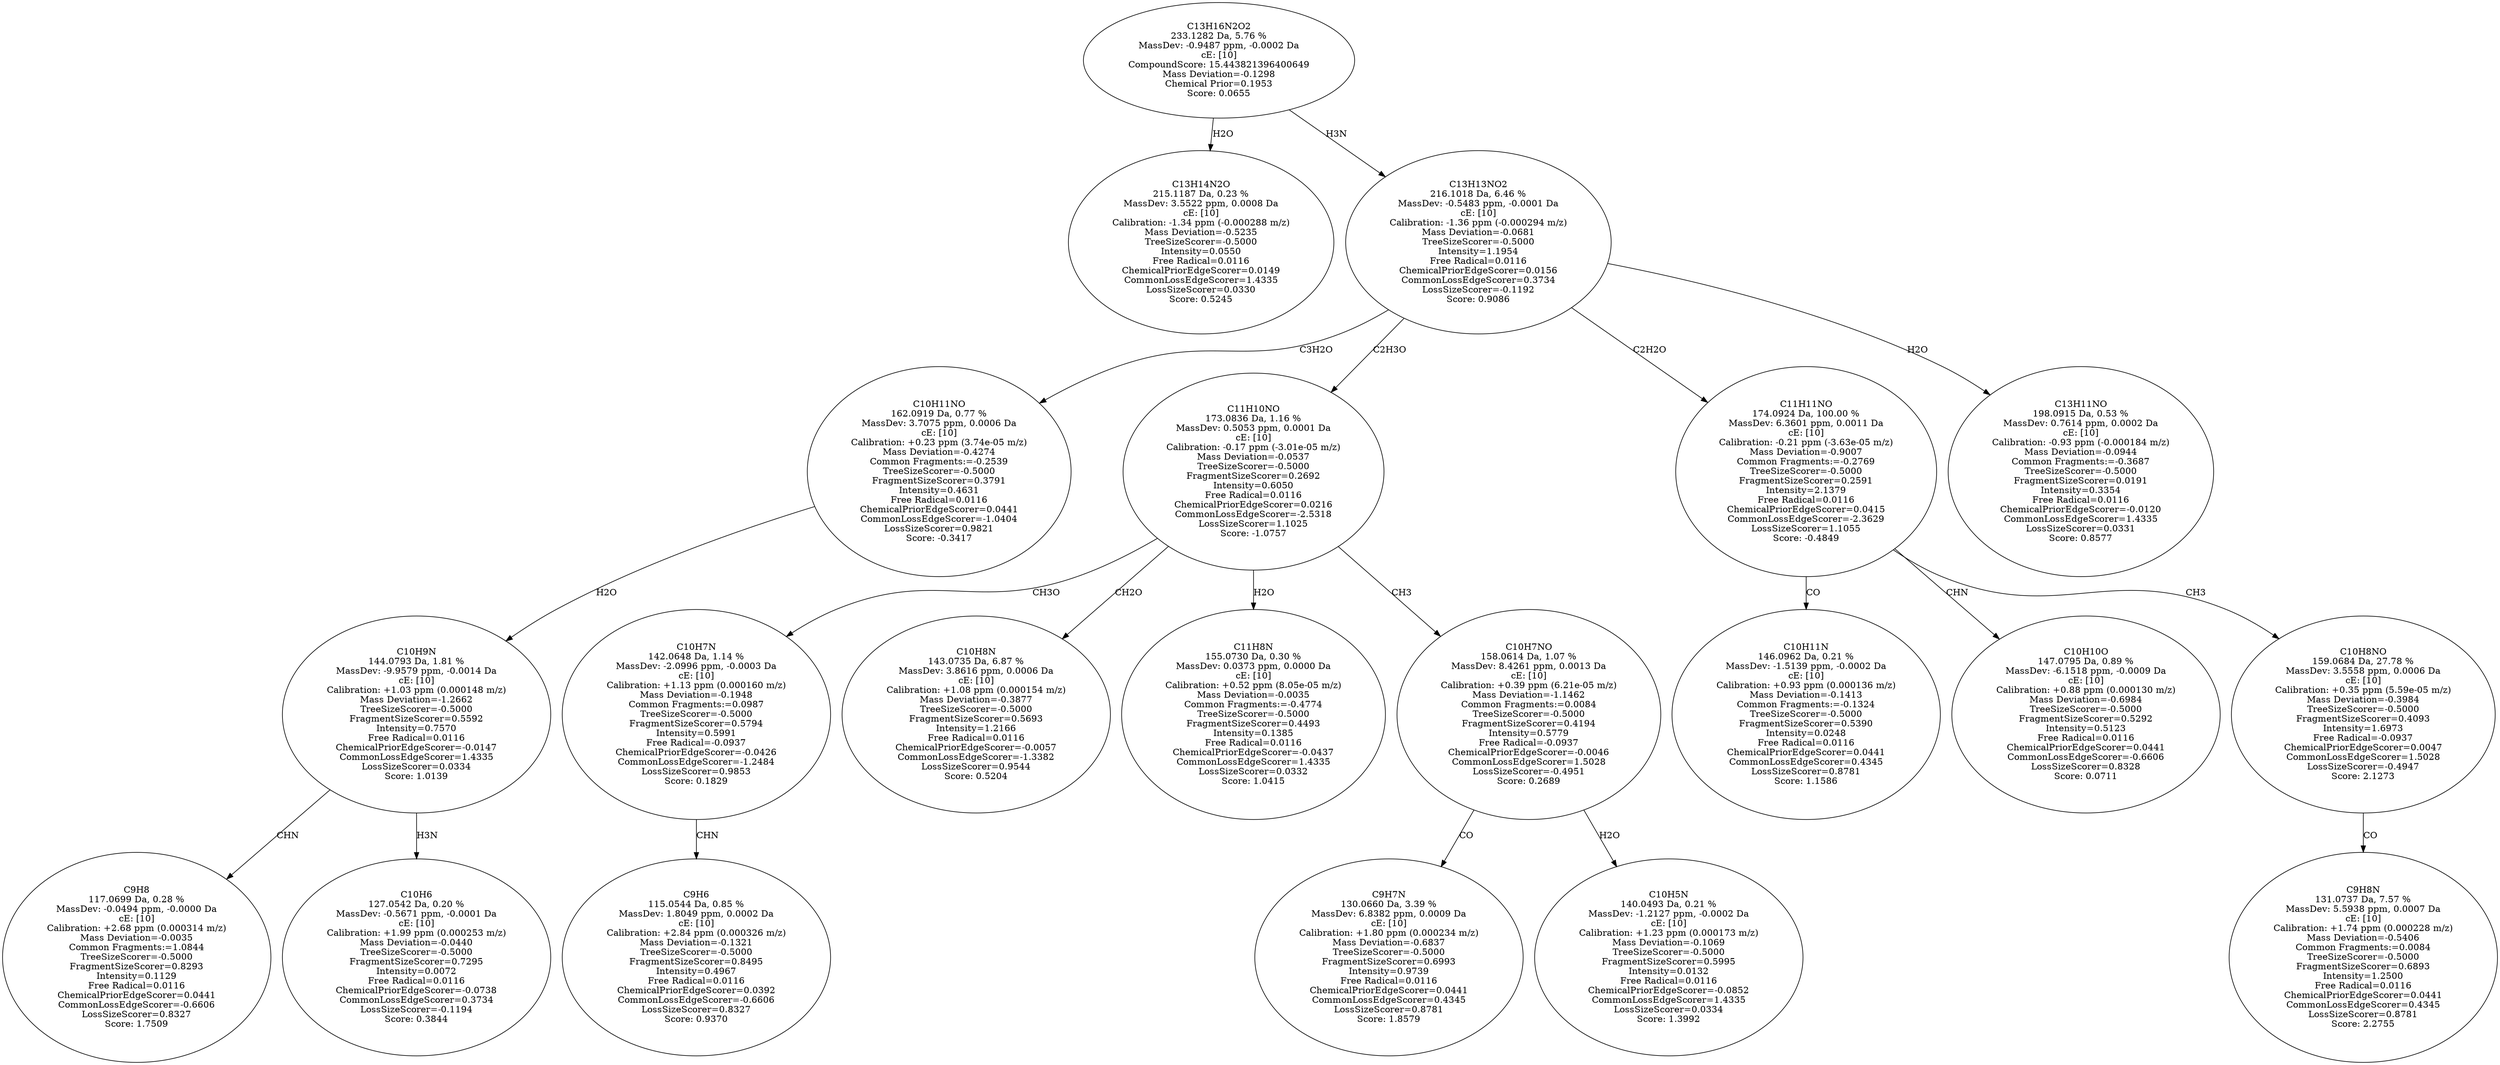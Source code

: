 strict digraph {
v1 [label="C13H14N2O\n215.1187 Da, 0.23 %\nMassDev: 3.5522 ppm, 0.0008 Da\ncE: [10]\nCalibration: -1.34 ppm (-0.000288 m/z)\nMass Deviation=-0.5235\nTreeSizeScorer=-0.5000\nIntensity=0.0550\nFree Radical=0.0116\nChemicalPriorEdgeScorer=0.0149\nCommonLossEdgeScorer=1.4335\nLossSizeScorer=0.0330\nScore: 0.5245"];
v2 [label="C9H8\n117.0699 Da, 0.28 %\nMassDev: -0.0494 ppm, -0.0000 Da\ncE: [10]\nCalibration: +2.68 ppm (0.000314 m/z)\nMass Deviation=-0.0035\nCommon Fragments:=1.0844\nTreeSizeScorer=-0.5000\nFragmentSizeScorer=0.8293\nIntensity=0.1129\nFree Radical=0.0116\nChemicalPriorEdgeScorer=0.0441\nCommonLossEdgeScorer=-0.6606\nLossSizeScorer=0.8327\nScore: 1.7509"];
v3 [label="C10H6\n127.0542 Da, 0.20 %\nMassDev: -0.5671 ppm, -0.0001 Da\ncE: [10]\nCalibration: +1.99 ppm (0.000253 m/z)\nMass Deviation=-0.0440\nTreeSizeScorer=-0.5000\nFragmentSizeScorer=0.7295\nIntensity=0.0072\nFree Radical=0.0116\nChemicalPriorEdgeScorer=-0.0738\nCommonLossEdgeScorer=0.3734\nLossSizeScorer=-0.1194\nScore: 0.3844"];
v4 [label="C10H9N\n144.0793 Da, 1.81 %\nMassDev: -9.9579 ppm, -0.0014 Da\ncE: [10]\nCalibration: +1.03 ppm (0.000148 m/z)\nMass Deviation=-1.2662\nTreeSizeScorer=-0.5000\nFragmentSizeScorer=0.5592\nIntensity=0.7570\nFree Radical=0.0116\nChemicalPriorEdgeScorer=-0.0147\nCommonLossEdgeScorer=1.4335\nLossSizeScorer=0.0334\nScore: 1.0139"];
v5 [label="C10H11NO\n162.0919 Da, 0.77 %\nMassDev: 3.7075 ppm, 0.0006 Da\ncE: [10]\nCalibration: +0.23 ppm (3.74e-05 m/z)\nMass Deviation=-0.4274\nCommon Fragments:=-0.2539\nTreeSizeScorer=-0.5000\nFragmentSizeScorer=0.3791\nIntensity=0.4631\nFree Radical=0.0116\nChemicalPriorEdgeScorer=0.0441\nCommonLossEdgeScorer=-1.0404\nLossSizeScorer=0.9821\nScore: -0.3417"];
v6 [label="C9H6\n115.0544 Da, 0.85 %\nMassDev: 1.8049 ppm, 0.0002 Da\ncE: [10]\nCalibration: +2.84 ppm (0.000326 m/z)\nMass Deviation=-0.1321\nTreeSizeScorer=-0.5000\nFragmentSizeScorer=0.8495\nIntensity=0.4967\nFree Radical=0.0116\nChemicalPriorEdgeScorer=0.0392\nCommonLossEdgeScorer=-0.6606\nLossSizeScorer=0.8327\nScore: 0.9370"];
v7 [label="C10H7N\n142.0648 Da, 1.14 %\nMassDev: -2.0996 ppm, -0.0003 Da\ncE: [10]\nCalibration: +1.13 ppm (0.000160 m/z)\nMass Deviation=-0.1948\nCommon Fragments:=0.0987\nTreeSizeScorer=-0.5000\nFragmentSizeScorer=0.5794\nIntensity=0.5991\nFree Radical=-0.0937\nChemicalPriorEdgeScorer=-0.0426\nCommonLossEdgeScorer=-1.2484\nLossSizeScorer=0.9853\nScore: 0.1829"];
v8 [label="C10H8N\n143.0735 Da, 6.87 %\nMassDev: 3.8616 ppm, 0.0006 Da\ncE: [10]\nCalibration: +1.08 ppm (0.000154 m/z)\nMass Deviation=-0.3877\nTreeSizeScorer=-0.5000\nFragmentSizeScorer=0.5693\nIntensity=1.2166\nFree Radical=0.0116\nChemicalPriorEdgeScorer=-0.0057\nCommonLossEdgeScorer=-1.3382\nLossSizeScorer=0.9544\nScore: 0.5204"];
v9 [label="C11H8N\n155.0730 Da, 0.30 %\nMassDev: 0.0373 ppm, 0.0000 Da\ncE: [10]\nCalibration: +0.52 ppm (8.05e-05 m/z)\nMass Deviation=-0.0035\nCommon Fragments:=-0.4774\nTreeSizeScorer=-0.5000\nFragmentSizeScorer=0.4493\nIntensity=0.1385\nFree Radical=0.0116\nChemicalPriorEdgeScorer=-0.0437\nCommonLossEdgeScorer=1.4335\nLossSizeScorer=0.0332\nScore: 1.0415"];
v10 [label="C9H7N\n130.0660 Da, 3.39 %\nMassDev: 6.8382 ppm, 0.0009 Da\ncE: [10]\nCalibration: +1.80 ppm (0.000234 m/z)\nMass Deviation=-0.6837\nTreeSizeScorer=-0.5000\nFragmentSizeScorer=0.6993\nIntensity=0.9739\nFree Radical=0.0116\nChemicalPriorEdgeScorer=0.0441\nCommonLossEdgeScorer=0.4345\nLossSizeScorer=0.8781\nScore: 1.8579"];
v11 [label="C10H5N\n140.0493 Da, 0.21 %\nMassDev: -1.2127 ppm, -0.0002 Da\ncE: [10]\nCalibration: +1.23 ppm (0.000173 m/z)\nMass Deviation=-0.1069\nTreeSizeScorer=-0.5000\nFragmentSizeScorer=0.5995\nIntensity=0.0132\nFree Radical=0.0116\nChemicalPriorEdgeScorer=-0.0852\nCommonLossEdgeScorer=1.4335\nLossSizeScorer=0.0334\nScore: 1.3992"];
v12 [label="C10H7NO\n158.0614 Da, 1.07 %\nMassDev: 8.4261 ppm, 0.0013 Da\ncE: [10]\nCalibration: +0.39 ppm (6.21e-05 m/z)\nMass Deviation=-1.1462\nCommon Fragments:=0.0084\nTreeSizeScorer=-0.5000\nFragmentSizeScorer=0.4194\nIntensity=0.5779\nFree Radical=-0.0937\nChemicalPriorEdgeScorer=-0.0046\nCommonLossEdgeScorer=1.5028\nLossSizeScorer=-0.4951\nScore: 0.2689"];
v13 [label="C11H10NO\n173.0836 Da, 1.16 %\nMassDev: 0.5053 ppm, 0.0001 Da\ncE: [10]\nCalibration: -0.17 ppm (-3.01e-05 m/z)\nMass Deviation=-0.0537\nTreeSizeScorer=-0.5000\nFragmentSizeScorer=0.2692\nIntensity=0.6050\nFree Radical=0.0116\nChemicalPriorEdgeScorer=0.0216\nCommonLossEdgeScorer=-2.5318\nLossSizeScorer=1.1025\nScore: -1.0757"];
v14 [label="C10H11N\n146.0962 Da, 0.21 %\nMassDev: -1.5139 ppm, -0.0002 Da\ncE: [10]\nCalibration: +0.93 ppm (0.000136 m/z)\nMass Deviation=-0.1413\nCommon Fragments:=-0.1324\nTreeSizeScorer=-0.5000\nFragmentSizeScorer=0.5390\nIntensity=0.0248\nFree Radical=0.0116\nChemicalPriorEdgeScorer=0.0441\nCommonLossEdgeScorer=0.4345\nLossSizeScorer=0.8781\nScore: 1.1586"];
v15 [label="C10H10O\n147.0795 Da, 0.89 %\nMassDev: -6.1518 ppm, -0.0009 Da\ncE: [10]\nCalibration: +0.88 ppm (0.000130 m/z)\nMass Deviation=-0.6984\nTreeSizeScorer=-0.5000\nFragmentSizeScorer=0.5292\nIntensity=0.5123\nFree Radical=0.0116\nChemicalPriorEdgeScorer=0.0441\nCommonLossEdgeScorer=-0.6606\nLossSizeScorer=0.8328\nScore: 0.0711"];
v16 [label="C9H8N\n131.0737 Da, 7.57 %\nMassDev: 5.5938 ppm, 0.0007 Da\ncE: [10]\nCalibration: +1.74 ppm (0.000228 m/z)\nMass Deviation=-0.5406\nCommon Fragments:=0.0084\nTreeSizeScorer=-0.5000\nFragmentSizeScorer=0.6893\nIntensity=1.2500\nFree Radical=0.0116\nChemicalPriorEdgeScorer=0.0441\nCommonLossEdgeScorer=0.4345\nLossSizeScorer=0.8781\nScore: 2.2755"];
v17 [label="C10H8NO\n159.0684 Da, 27.78 %\nMassDev: 3.5558 ppm, 0.0006 Da\ncE: [10]\nCalibration: +0.35 ppm (5.59e-05 m/z)\nMass Deviation=-0.3984\nTreeSizeScorer=-0.5000\nFragmentSizeScorer=0.4093\nIntensity=1.6973\nFree Radical=-0.0937\nChemicalPriorEdgeScorer=0.0047\nCommonLossEdgeScorer=1.5028\nLossSizeScorer=-0.4947\nScore: 2.1273"];
v18 [label="C11H11NO\n174.0924 Da, 100.00 %\nMassDev: 6.3601 ppm, 0.0011 Da\ncE: [10]\nCalibration: -0.21 ppm (-3.63e-05 m/z)\nMass Deviation=-0.9007\nCommon Fragments:=-0.2769\nTreeSizeScorer=-0.5000\nFragmentSizeScorer=0.2591\nIntensity=2.1379\nFree Radical=0.0116\nChemicalPriorEdgeScorer=0.0415\nCommonLossEdgeScorer=-2.3629\nLossSizeScorer=1.1055\nScore: -0.4849"];
v19 [label="C13H11NO\n198.0915 Da, 0.53 %\nMassDev: 0.7614 ppm, 0.0002 Da\ncE: [10]\nCalibration: -0.93 ppm (-0.000184 m/z)\nMass Deviation=-0.0944\nCommon Fragments:=-0.3687\nTreeSizeScorer=-0.5000\nFragmentSizeScorer=0.0191\nIntensity=0.3354\nFree Radical=0.0116\nChemicalPriorEdgeScorer=-0.0120\nCommonLossEdgeScorer=1.4335\nLossSizeScorer=0.0331\nScore: 0.8577"];
v20 [label="C13H13NO2\n216.1018 Da, 6.46 %\nMassDev: -0.5483 ppm, -0.0001 Da\ncE: [10]\nCalibration: -1.36 ppm (-0.000294 m/z)\nMass Deviation=-0.0681\nTreeSizeScorer=-0.5000\nIntensity=1.1954\nFree Radical=0.0116\nChemicalPriorEdgeScorer=0.0156\nCommonLossEdgeScorer=0.3734\nLossSizeScorer=-0.1192\nScore: 0.9086"];
v21 [label="C13H16N2O2\n233.1282 Da, 5.76 %\nMassDev: -0.9487 ppm, -0.0002 Da\ncE: [10]\nCompoundScore: 15.443821396400649\nMass Deviation=-0.1298\nChemical Prior=0.1953\nScore: 0.0655"];
v21 -> v1 [label="H2O"];
v4 -> v2 [label="CHN"];
v4 -> v3 [label="H3N"];
v5 -> v4 [label="H2O"];
v20 -> v5 [label="C3H2O"];
v7 -> v6 [label="CHN"];
v13 -> v7 [label="CH3O"];
v13 -> v8 [label="CH2O"];
v13 -> v9 [label="H2O"];
v12 -> v10 [label="CO"];
v12 -> v11 [label="H2O"];
v13 -> v12 [label="CH3"];
v20 -> v13 [label="C2H3O"];
v18 -> v14 [label="CO"];
v18 -> v15 [label="CHN"];
v17 -> v16 [label="CO"];
v18 -> v17 [label="CH3"];
v20 -> v18 [label="C2H2O"];
v20 -> v19 [label="H2O"];
v21 -> v20 [label="H3N"];
}